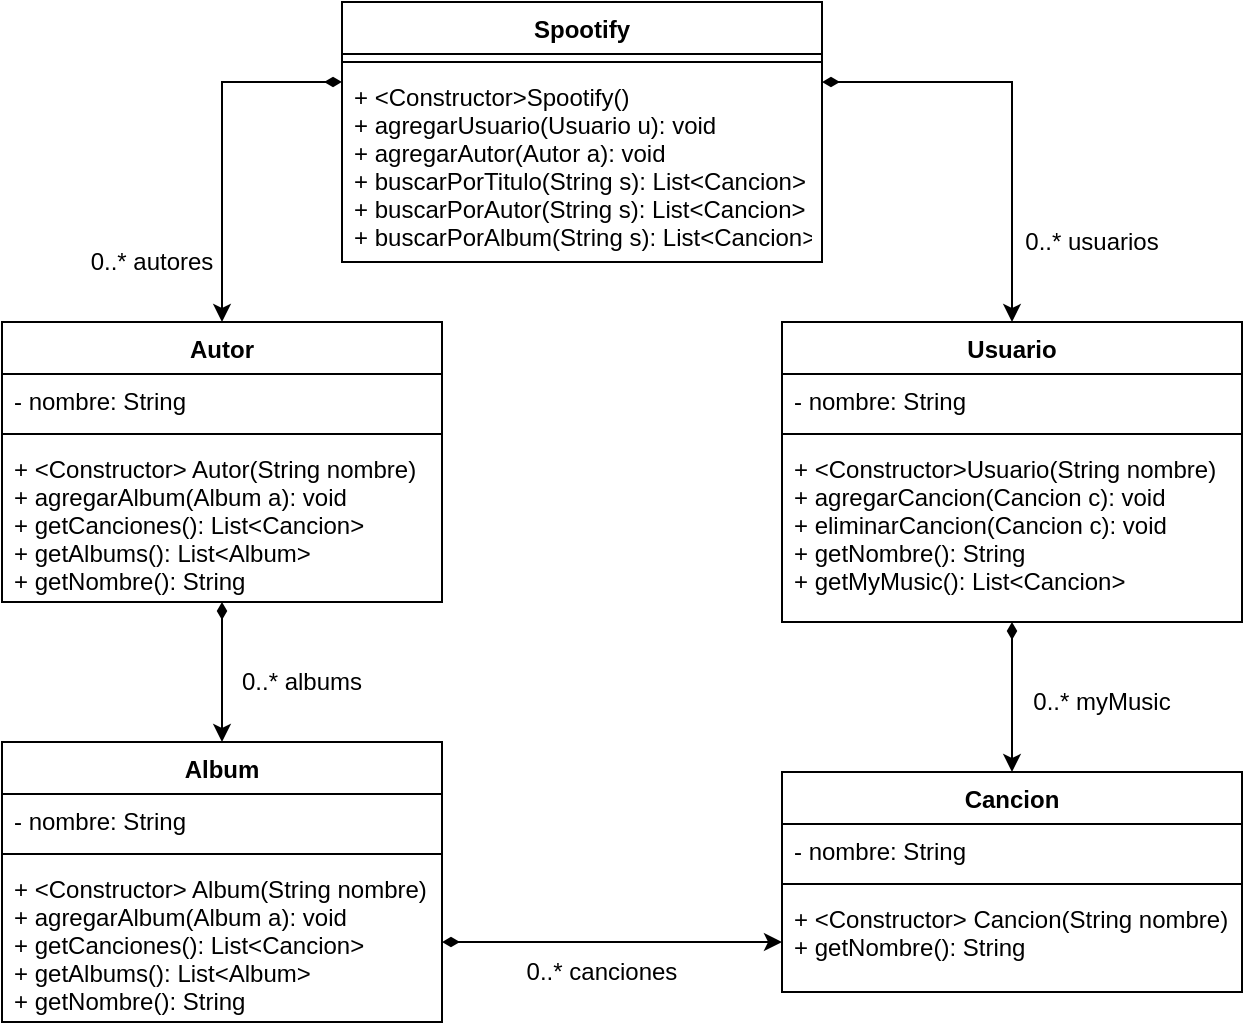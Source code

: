 <mxfile version="17.4.4" type="device"><diagram id="AymG5DGcD1HVt6kRQ_pC" name="Page-1"><mxGraphModel dx="981" dy="526" grid="1" gridSize="10" guides="1" tooltips="1" connect="1" arrows="1" fold="1" page="1" pageScale="1" pageWidth="827" pageHeight="1169" math="0" shadow="0"><root><mxCell id="0"/><mxCell id="1" parent="0"/><mxCell id="vJnmqgiP8R7GzXtSqS80-1" value="Spootify" style="swimlane;fontStyle=1;align=center;verticalAlign=top;childLayout=stackLayout;horizontal=1;startSize=26;horizontalStack=0;resizeParent=1;resizeParentMax=0;resizeLast=0;collapsible=1;marginBottom=0;" vertex="1" parent="1"><mxGeometry x="280" y="80" width="240" height="130" as="geometry"/></mxCell><mxCell id="vJnmqgiP8R7GzXtSqS80-3" value="" style="line;strokeWidth=1;fillColor=none;align=left;verticalAlign=middle;spacingTop=-1;spacingLeft=3;spacingRight=3;rotatable=0;labelPosition=right;points=[];portConstraint=eastwest;" vertex="1" parent="vJnmqgiP8R7GzXtSqS80-1"><mxGeometry y="26" width="240" height="8" as="geometry"/></mxCell><mxCell id="vJnmqgiP8R7GzXtSqS80-4" value="+ &lt;Constructor&gt;Spootify()&#10;+ agregarUsuario(Usuario u): void&#10;+ agregarAutor(Autor a): void&#10;+ buscarPorTitulo(String s): List&lt;Cancion&gt;&#10;+ buscarPorAutor(String s): List&lt;Cancion&gt;&#10;+ buscarPorAlbum(String s): List&lt;Cancion&gt;" style="text;strokeColor=none;fillColor=none;align=left;verticalAlign=top;spacingLeft=4;spacingRight=4;overflow=hidden;rotatable=0;points=[[0,0.5],[1,0.5]];portConstraint=eastwest;" vertex="1" parent="vJnmqgiP8R7GzXtSqS80-1"><mxGeometry y="34" width="240" height="96" as="geometry"/></mxCell><mxCell id="vJnmqgiP8R7GzXtSqS80-26" value="Usuario" style="swimlane;fontStyle=1;align=center;verticalAlign=top;childLayout=stackLayout;horizontal=1;startSize=26;horizontalStack=0;resizeParent=1;resizeParentMax=0;resizeLast=0;collapsible=1;marginBottom=0;" vertex="1" parent="1"><mxGeometry x="500" y="240" width="230" height="150" as="geometry"/></mxCell><mxCell id="vJnmqgiP8R7GzXtSqS80-27" value="- nombre: String&#10;" style="text;strokeColor=none;fillColor=none;align=left;verticalAlign=top;spacingLeft=4;spacingRight=4;overflow=hidden;rotatable=0;points=[[0,0.5],[1,0.5]];portConstraint=eastwest;" vertex="1" parent="vJnmqgiP8R7GzXtSqS80-26"><mxGeometry y="26" width="230" height="26" as="geometry"/></mxCell><mxCell id="vJnmqgiP8R7GzXtSqS80-28" value="" style="line;strokeWidth=1;fillColor=none;align=left;verticalAlign=middle;spacingTop=-1;spacingLeft=3;spacingRight=3;rotatable=0;labelPosition=right;points=[];portConstraint=eastwest;" vertex="1" parent="vJnmqgiP8R7GzXtSqS80-26"><mxGeometry y="52" width="230" height="8" as="geometry"/></mxCell><mxCell id="vJnmqgiP8R7GzXtSqS80-29" value="+ &lt;Constructor&gt;Usuario(String nombre)&#10;+ agregarCancion(Cancion c): void&#10;+ eliminarCancion(Cancion c): void&#10;+ getNombre(): String&#10;+ getMyMusic(): List&lt;Cancion&gt;&#10;" style="text;strokeColor=none;fillColor=none;align=left;verticalAlign=top;spacingLeft=4;spacingRight=4;overflow=hidden;rotatable=0;points=[[0,0.5],[1,0.5]];portConstraint=eastwest;" vertex="1" parent="vJnmqgiP8R7GzXtSqS80-26"><mxGeometry y="60" width="230" height="90" as="geometry"/></mxCell><mxCell id="vJnmqgiP8R7GzXtSqS80-30" value="Autor" style="swimlane;fontStyle=1;align=center;verticalAlign=top;childLayout=stackLayout;horizontal=1;startSize=26;horizontalStack=0;resizeParent=1;resizeParentMax=0;resizeLast=0;collapsible=1;marginBottom=0;" vertex="1" parent="1"><mxGeometry x="110" y="240" width="220" height="140" as="geometry"/></mxCell><mxCell id="vJnmqgiP8R7GzXtSqS80-31" value="- nombre: String&#10;" style="text;strokeColor=none;fillColor=none;align=left;verticalAlign=top;spacingLeft=4;spacingRight=4;overflow=hidden;rotatable=0;points=[[0,0.5],[1,0.5]];portConstraint=eastwest;" vertex="1" parent="vJnmqgiP8R7GzXtSqS80-30"><mxGeometry y="26" width="220" height="26" as="geometry"/></mxCell><mxCell id="vJnmqgiP8R7GzXtSqS80-32" value="" style="line;strokeWidth=1;fillColor=none;align=left;verticalAlign=middle;spacingTop=-1;spacingLeft=3;spacingRight=3;rotatable=0;labelPosition=right;points=[];portConstraint=eastwest;" vertex="1" parent="vJnmqgiP8R7GzXtSqS80-30"><mxGeometry y="52" width="220" height="8" as="geometry"/></mxCell><mxCell id="vJnmqgiP8R7GzXtSqS80-33" value="+ &lt;Constructor&gt; Autor(String nombre)&#10;+ agregarAlbum(Album a): void&#10;+ getCanciones(): List&lt;Cancion&gt;&#10;+ getAlbums(): List&lt;Album&gt;&#10;+ getNombre(): String" style="text;strokeColor=none;fillColor=none;align=left;verticalAlign=top;spacingLeft=4;spacingRight=4;overflow=hidden;rotatable=0;points=[[0,0.5],[1,0.5]];portConstraint=eastwest;" vertex="1" parent="vJnmqgiP8R7GzXtSqS80-30"><mxGeometry y="60" width="220" height="80" as="geometry"/></mxCell><mxCell id="vJnmqgiP8R7GzXtSqS80-34" value="Album" style="swimlane;fontStyle=1;align=center;verticalAlign=top;childLayout=stackLayout;horizontal=1;startSize=26;horizontalStack=0;resizeParent=1;resizeParentMax=0;resizeLast=0;collapsible=1;marginBottom=0;" vertex="1" parent="1"><mxGeometry x="110" y="450" width="220" height="140" as="geometry"/></mxCell><mxCell id="vJnmqgiP8R7GzXtSqS80-35" value="- nombre: String&#10;" style="text;strokeColor=none;fillColor=none;align=left;verticalAlign=top;spacingLeft=4;spacingRight=4;overflow=hidden;rotatable=0;points=[[0,0.5],[1,0.5]];portConstraint=eastwest;" vertex="1" parent="vJnmqgiP8R7GzXtSqS80-34"><mxGeometry y="26" width="220" height="26" as="geometry"/></mxCell><mxCell id="vJnmqgiP8R7GzXtSqS80-36" value="" style="line;strokeWidth=1;fillColor=none;align=left;verticalAlign=middle;spacingTop=-1;spacingLeft=3;spacingRight=3;rotatable=0;labelPosition=right;points=[];portConstraint=eastwest;" vertex="1" parent="vJnmqgiP8R7GzXtSqS80-34"><mxGeometry y="52" width="220" height="8" as="geometry"/></mxCell><mxCell id="vJnmqgiP8R7GzXtSqS80-37" value="+ &lt;Constructor&gt; Album(String nombre)&#10;+ agregarAlbum(Album a): void&#10;+ getCanciones(): List&lt;Cancion&gt;&#10;+ getAlbums(): List&lt;Album&gt;&#10;+ getNombre(): String" style="text;strokeColor=none;fillColor=none;align=left;verticalAlign=top;spacingLeft=4;spacingRight=4;overflow=hidden;rotatable=0;points=[[0,0.5],[1,0.5]];portConstraint=eastwest;" vertex="1" parent="vJnmqgiP8R7GzXtSqS80-34"><mxGeometry y="60" width="220" height="80" as="geometry"/></mxCell><mxCell id="vJnmqgiP8R7GzXtSqS80-38" style="edgeStyle=orthogonalEdgeStyle;rounded=0;orthogonalLoop=1;jettySize=auto;html=1;entryX=0.5;entryY=0;entryDx=0;entryDy=0;startArrow=diamondThin;startFill=1;" edge="1" parent="1" source="vJnmqgiP8R7GzXtSqS80-4" target="vJnmqgiP8R7GzXtSqS80-26"><mxGeometry relative="1" as="geometry"><Array as="points"><mxPoint x="615" y="120"/></Array></mxGeometry></mxCell><mxCell id="vJnmqgiP8R7GzXtSqS80-39" style="edgeStyle=orthogonalEdgeStyle;rounded=0;orthogonalLoop=1;jettySize=auto;html=1;entryX=0.5;entryY=0;entryDx=0;entryDy=0;startArrow=diamondThin;startFill=1;" edge="1" parent="1" source="vJnmqgiP8R7GzXtSqS80-4" target="vJnmqgiP8R7GzXtSqS80-30"><mxGeometry relative="1" as="geometry"><Array as="points"><mxPoint x="220" y="120"/></Array></mxGeometry></mxCell><mxCell id="vJnmqgiP8R7GzXtSqS80-40" style="edgeStyle=orthogonalEdgeStyle;rounded=0;orthogonalLoop=1;jettySize=auto;html=1;entryX=0.5;entryY=0;entryDx=0;entryDy=0;startArrow=diamondThin;startFill=1;" edge="1" parent="1" source="vJnmqgiP8R7GzXtSqS80-33" target="vJnmqgiP8R7GzXtSqS80-34"><mxGeometry relative="1" as="geometry"><Array as="points"><mxPoint x="220" y="420"/><mxPoint x="220" y="420"/></Array></mxGeometry></mxCell><mxCell id="vJnmqgiP8R7GzXtSqS80-41" value="Cancion" style="swimlane;fontStyle=1;align=center;verticalAlign=top;childLayout=stackLayout;horizontal=1;startSize=26;horizontalStack=0;resizeParent=1;resizeParentMax=0;resizeLast=0;collapsible=1;marginBottom=0;" vertex="1" parent="1"><mxGeometry x="500" y="465" width="230" height="110" as="geometry"/></mxCell><mxCell id="vJnmqgiP8R7GzXtSqS80-42" value="- nombre: String&#10;" style="text;strokeColor=none;fillColor=none;align=left;verticalAlign=top;spacingLeft=4;spacingRight=4;overflow=hidden;rotatable=0;points=[[0,0.5],[1,0.5]];portConstraint=eastwest;" vertex="1" parent="vJnmqgiP8R7GzXtSqS80-41"><mxGeometry y="26" width="230" height="26" as="geometry"/></mxCell><mxCell id="vJnmqgiP8R7GzXtSqS80-43" value="" style="line;strokeWidth=1;fillColor=none;align=left;verticalAlign=middle;spacingTop=-1;spacingLeft=3;spacingRight=3;rotatable=0;labelPosition=right;points=[];portConstraint=eastwest;" vertex="1" parent="vJnmqgiP8R7GzXtSqS80-41"><mxGeometry y="52" width="230" height="8" as="geometry"/></mxCell><mxCell id="vJnmqgiP8R7GzXtSqS80-44" value="+ &lt;Constructor&gt; Cancion(String nombre)&#10;+ getNombre(): String" style="text;strokeColor=none;fillColor=none;align=left;verticalAlign=top;spacingLeft=4;spacingRight=4;overflow=hidden;rotatable=0;points=[[0,0.5],[1,0.5]];portConstraint=eastwest;" vertex="1" parent="vJnmqgiP8R7GzXtSqS80-41"><mxGeometry y="60" width="230" height="50" as="geometry"/></mxCell><mxCell id="vJnmqgiP8R7GzXtSqS80-45" style="edgeStyle=orthogonalEdgeStyle;rounded=0;orthogonalLoop=1;jettySize=auto;html=1;entryX=0;entryY=0.5;entryDx=0;entryDy=0;startArrow=diamondThin;startFill=1;" edge="1" parent="1" source="vJnmqgiP8R7GzXtSqS80-37" target="vJnmqgiP8R7GzXtSqS80-44"><mxGeometry relative="1" as="geometry"/></mxCell><mxCell id="vJnmqgiP8R7GzXtSqS80-46" style="edgeStyle=orthogonalEdgeStyle;rounded=0;orthogonalLoop=1;jettySize=auto;html=1;entryX=0.5;entryY=0;entryDx=0;entryDy=0;startArrow=diamondThin;startFill=1;" edge="1" parent="1" source="vJnmqgiP8R7GzXtSqS80-29" target="vJnmqgiP8R7GzXtSqS80-41"><mxGeometry relative="1" as="geometry"><Array as="points"><mxPoint x="615" y="410"/><mxPoint x="615" y="410"/></Array></mxGeometry></mxCell><mxCell id="vJnmqgiP8R7GzXtSqS80-47" value="0..* usuarios" style="text;html=1;strokeColor=none;fillColor=none;align=center;verticalAlign=middle;whiteSpace=wrap;rounded=0;" vertex="1" parent="1"><mxGeometry x="620" y="190" width="70" height="20" as="geometry"/></mxCell><mxCell id="vJnmqgiP8R7GzXtSqS80-48" value="0..* autores" style="text;html=1;strokeColor=none;fillColor=none;align=center;verticalAlign=middle;whiteSpace=wrap;rounded=0;" vertex="1" parent="1"><mxGeometry x="150" y="200" width="70" height="20" as="geometry"/></mxCell><mxCell id="vJnmqgiP8R7GzXtSqS80-49" value="0..* myMusic" style="text;html=1;strokeColor=none;fillColor=none;align=center;verticalAlign=middle;whiteSpace=wrap;rounded=0;" vertex="1" parent="1"><mxGeometry x="620" y="420" width="80" height="20" as="geometry"/></mxCell><mxCell id="vJnmqgiP8R7GzXtSqS80-50" value="0..* albums" style="text;html=1;strokeColor=none;fillColor=none;align=center;verticalAlign=middle;whiteSpace=wrap;rounded=0;" vertex="1" parent="1"><mxGeometry x="220" y="410" width="80" height="20" as="geometry"/></mxCell><mxCell id="vJnmqgiP8R7GzXtSqS80-51" value="0..* canciones" style="text;html=1;strokeColor=none;fillColor=none;align=center;verticalAlign=middle;whiteSpace=wrap;rounded=0;" vertex="1" parent="1"><mxGeometry x="370" y="555" width="80" height="20" as="geometry"/></mxCell></root></mxGraphModel></diagram></mxfile>
